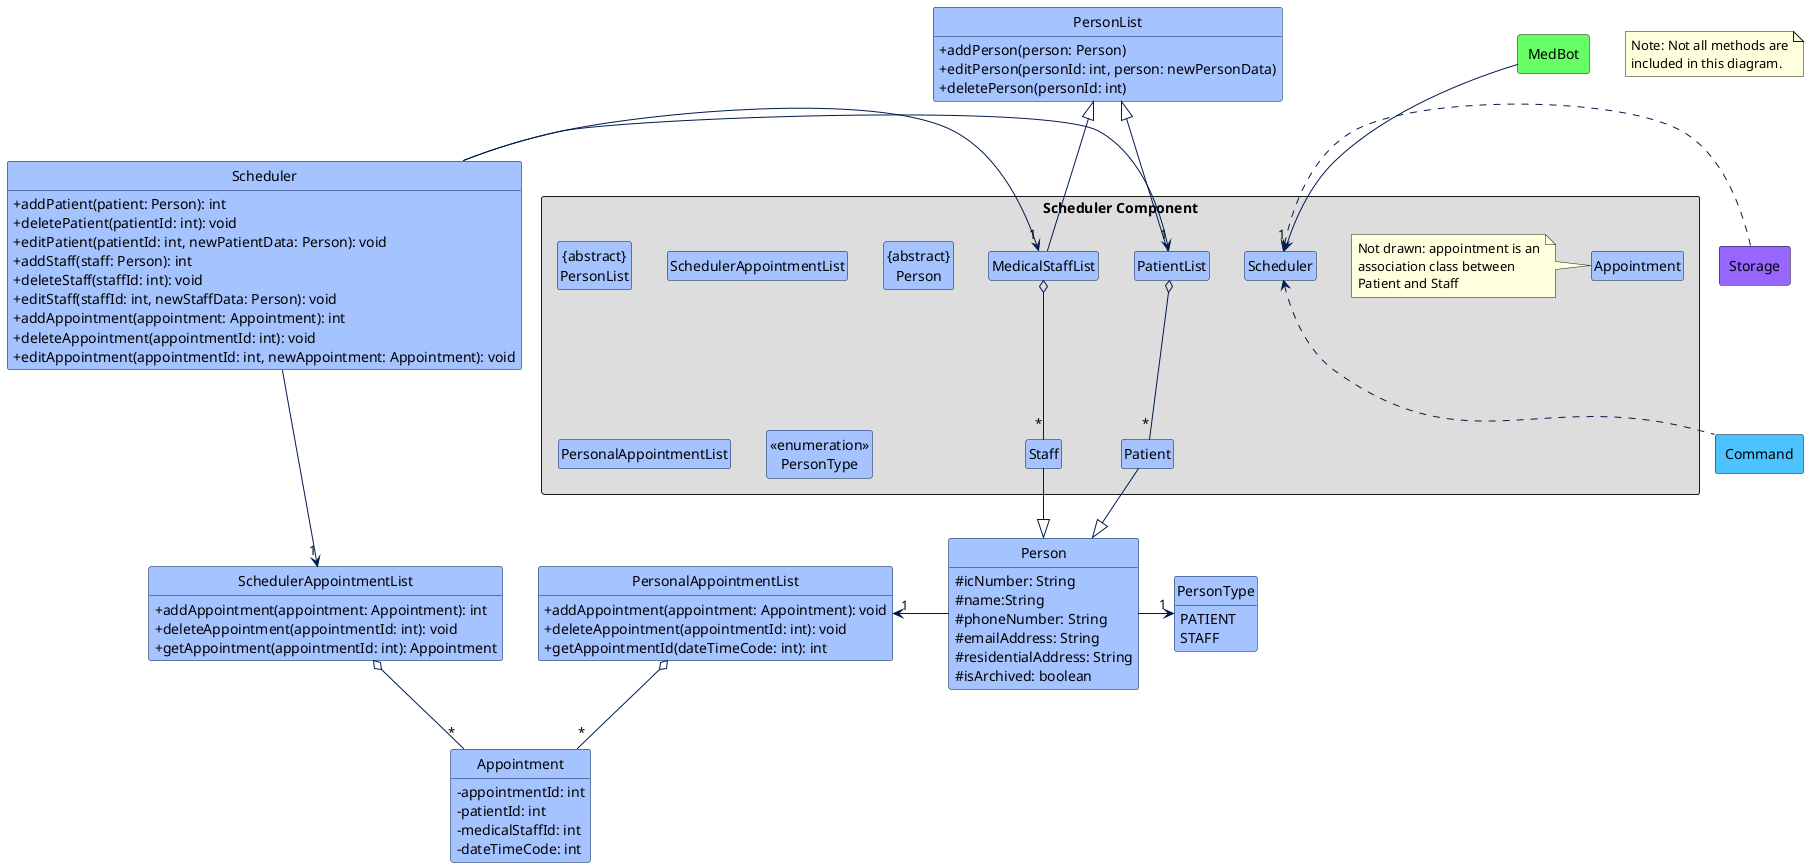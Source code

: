 @startuml

skinparam class {
    BackgroundColor #A5C3FF
    BorderColor #001A4C
    ArrowColor #001A4C
}

hide circle
hide empty members
skinparam classAttributeIconSize 0

package "MedBot" <<Rectangle>> #66FF66 {
}

package "Storage" <<Rectangle>> #9666FF {
}

package "Command" <<Rectangle>> #4CC3FF {
}

package "Scheduler Component" <<Rectangle>> #DDDDDD {
    class Scheduler
    class "{abstract}\nPersonList" as PersonList
    class PatientList
    class "MedicalStaffList" as StaffList
    class SchedulerAppointmentList
    class "{abstract}\nPerson" as Person
    class Patient
    class Staff
    class PersonalAppointmentList
    class Appointment
    note left: Not drawn: appointment is an\nassociation class between\nPatient and Staff
    enum "<<enumeration>>\nPersonType" as PersonType
}

MedBot -down-> "1" Scheduler
Storage .right.> Scheduler
Command .up.> Scheduler

MedBot -[hidden]down-> Storage
Storage -[hidden]down-> Command

class Scheduler {
    +addPatient(patient: Person): int
    +deletePatient(patientId: int): void
    +editPatient(patientId: int, newPatientData: Person): void
    +addStaff(staff: Person): int
    +deleteStaff(staffId: int): void
    +editStaff(staffId: int, newStaffData: Person): void
    +addAppointment(appointment: Appointment): int
    +deleteAppointment(appointmentId: int): void
    +editAppointment(appointmentId: int, newAppointment: Appointment): void
}

class PersonList {
    +addPerson(person: Person)
    +editPerson(personId: int, person: newPersonData)
    +deletePerson(personId: int)
}

class Person {
    #icNumber: String
    #name:String
    #phoneNumber: String
    #emailAddress: String
    #residentialAddress: String
    #isArchived: boolean
}

enum PersonType {
    PATIENT
    STAFF
}

class PersonalAppointmentList {
    +addAppointment(appointment: Appointment): void
    +deleteAppointment(appointmentId: int): void
    +getAppointmentId(dateTimeCode: int): int
}

class SchedulerAppointmentList {
    +addAppointment(appointment: Appointment): int
    +deleteAppointment(appointmentId: int): void
    +getAppointment(appointmentId: int): Appointment
}

class Appointment {
    -appointmentId: int
    -patientId: int
    -medicalStaffId: int
    -dateTimeCode: int
}



PersonList <|-down- PatientList
PersonList <|-down- StaffList
Person <|-up- Patient
Person <|-up- Staff
Person -right-> "1" PersonType
Person -left-> "1" PersonalAppointmentList
PatientList o-down- "*" Patient
StaffList o-down- "*" Staff
Scheduler -right-> "1" PatientList
Scheduler -right-> "1" StaffList
Scheduler -down--> "1" SchedulerAppointmentList
PersonalAppointmentList o-down- "*" Appointment
SchedulerAppointmentList o-down- "*" Appointment


SchedulerAppointmentList -[hidden]right- PersonalAppointmentList



note as MethodsNote
Note: Not all methods are
included in this diagram.
end note
@enduml
